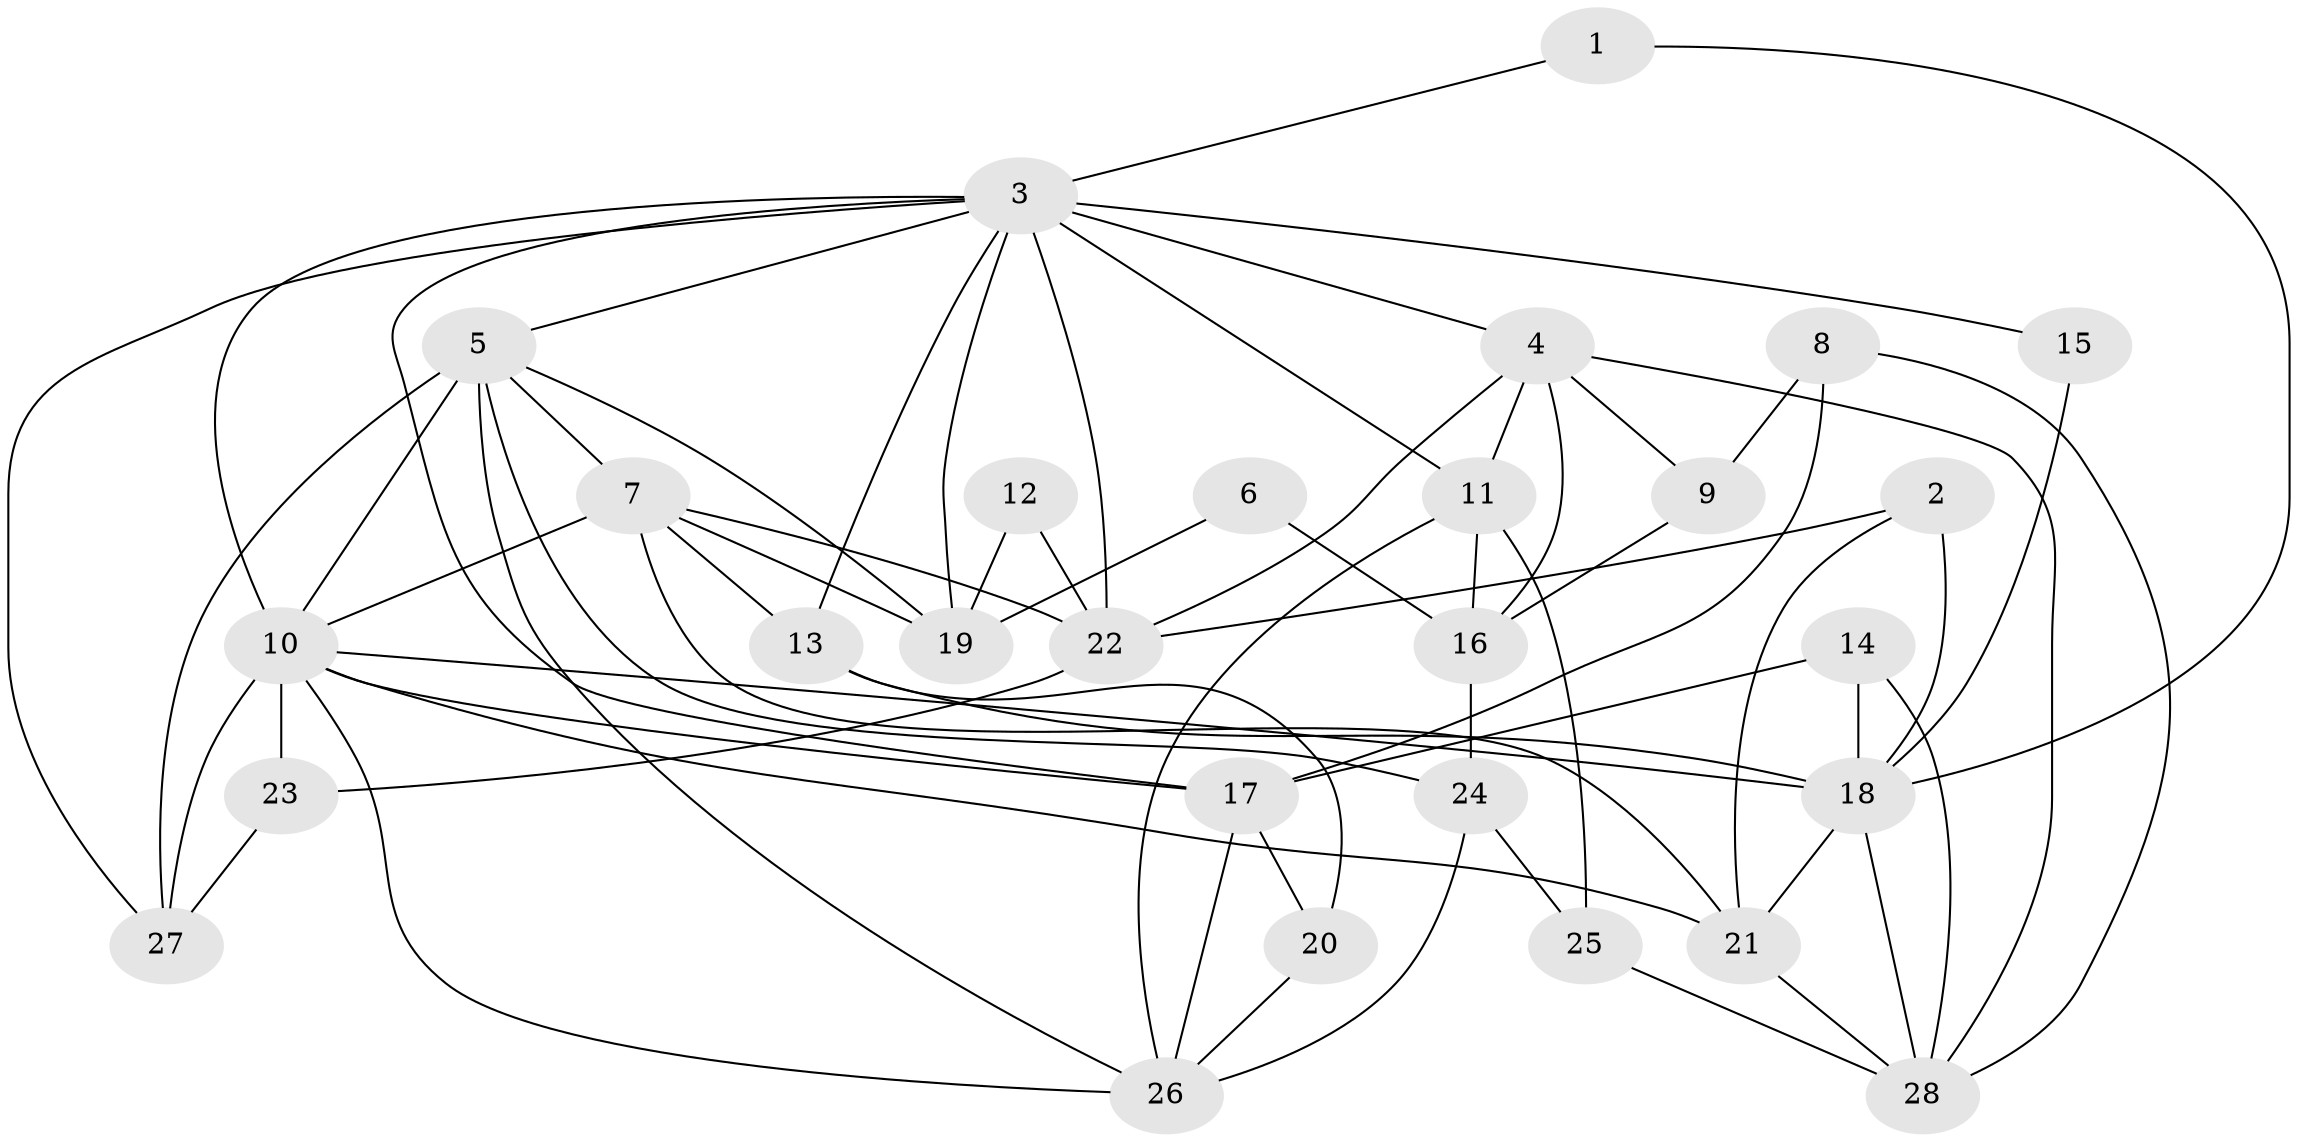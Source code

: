 // original degree distribution, {2: 0.17857142857142858, 6: 0.08928571428571429, 7: 0.03571428571428571, 3: 0.23214285714285715, 8: 0.03571428571428571, 5: 0.16071428571428573, 4: 0.26785714285714285}
// Generated by graph-tools (version 1.1) at 2025/37/03/04/25 23:37:15]
// undirected, 28 vertices, 66 edges
graph export_dot {
  node [color=gray90,style=filled];
  1;
  2;
  3;
  4;
  5;
  6;
  7;
  8;
  9;
  10;
  11;
  12;
  13;
  14;
  15;
  16;
  17;
  18;
  19;
  20;
  21;
  22;
  23;
  24;
  25;
  26;
  27;
  28;
  1 -- 3 [weight=1.0];
  1 -- 18 [weight=1.0];
  2 -- 18 [weight=1.0];
  2 -- 21 [weight=1.0];
  2 -- 22 [weight=1.0];
  3 -- 4 [weight=2.0];
  3 -- 5 [weight=1.0];
  3 -- 10 [weight=1.0];
  3 -- 11 [weight=1.0];
  3 -- 13 [weight=1.0];
  3 -- 15 [weight=1.0];
  3 -- 17 [weight=1.0];
  3 -- 19 [weight=1.0];
  3 -- 22 [weight=1.0];
  3 -- 27 [weight=1.0];
  4 -- 9 [weight=1.0];
  4 -- 11 [weight=1.0];
  4 -- 16 [weight=2.0];
  4 -- 22 [weight=1.0];
  4 -- 28 [weight=1.0];
  5 -- 7 [weight=1.0];
  5 -- 10 [weight=1.0];
  5 -- 19 [weight=1.0];
  5 -- 24 [weight=1.0];
  5 -- 26 [weight=2.0];
  5 -- 27 [weight=1.0];
  6 -- 16 [weight=2.0];
  6 -- 19 [weight=1.0];
  7 -- 10 [weight=1.0];
  7 -- 13 [weight=2.0];
  7 -- 19 [weight=1.0];
  7 -- 21 [weight=1.0];
  7 -- 22 [weight=1.0];
  8 -- 9 [weight=1.0];
  8 -- 17 [weight=2.0];
  8 -- 28 [weight=1.0];
  9 -- 16 [weight=1.0];
  10 -- 17 [weight=1.0];
  10 -- 18 [weight=2.0];
  10 -- 21 [weight=1.0];
  10 -- 23 [weight=2.0];
  10 -- 26 [weight=2.0];
  10 -- 27 [weight=2.0];
  11 -- 16 [weight=2.0];
  11 -- 25 [weight=1.0];
  11 -- 26 [weight=1.0];
  12 -- 19 [weight=1.0];
  12 -- 22 [weight=1.0];
  13 -- 18 [weight=1.0];
  13 -- 20 [weight=1.0];
  14 -- 17 [weight=1.0];
  14 -- 18 [weight=2.0];
  14 -- 28 [weight=1.0];
  15 -- 18 [weight=1.0];
  16 -- 24 [weight=2.0];
  17 -- 20 [weight=1.0];
  17 -- 26 [weight=2.0];
  18 -- 21 [weight=1.0];
  18 -- 28 [weight=1.0];
  20 -- 26 [weight=2.0];
  21 -- 28 [weight=1.0];
  22 -- 23 [weight=1.0];
  23 -- 27 [weight=1.0];
  24 -- 25 [weight=1.0];
  24 -- 26 [weight=1.0];
  25 -- 28 [weight=1.0];
}
